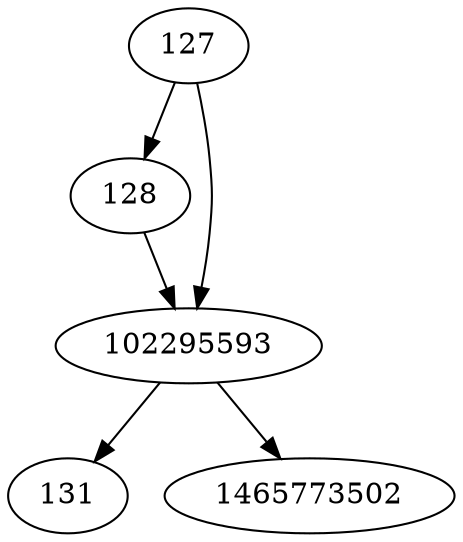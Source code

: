 strict digraph  {
128;
131;
102295593;
1465773502;
127;
128 -> 102295593;
102295593 -> 1465773502;
102295593 -> 131;
127 -> 102295593;
127 -> 128;
}
